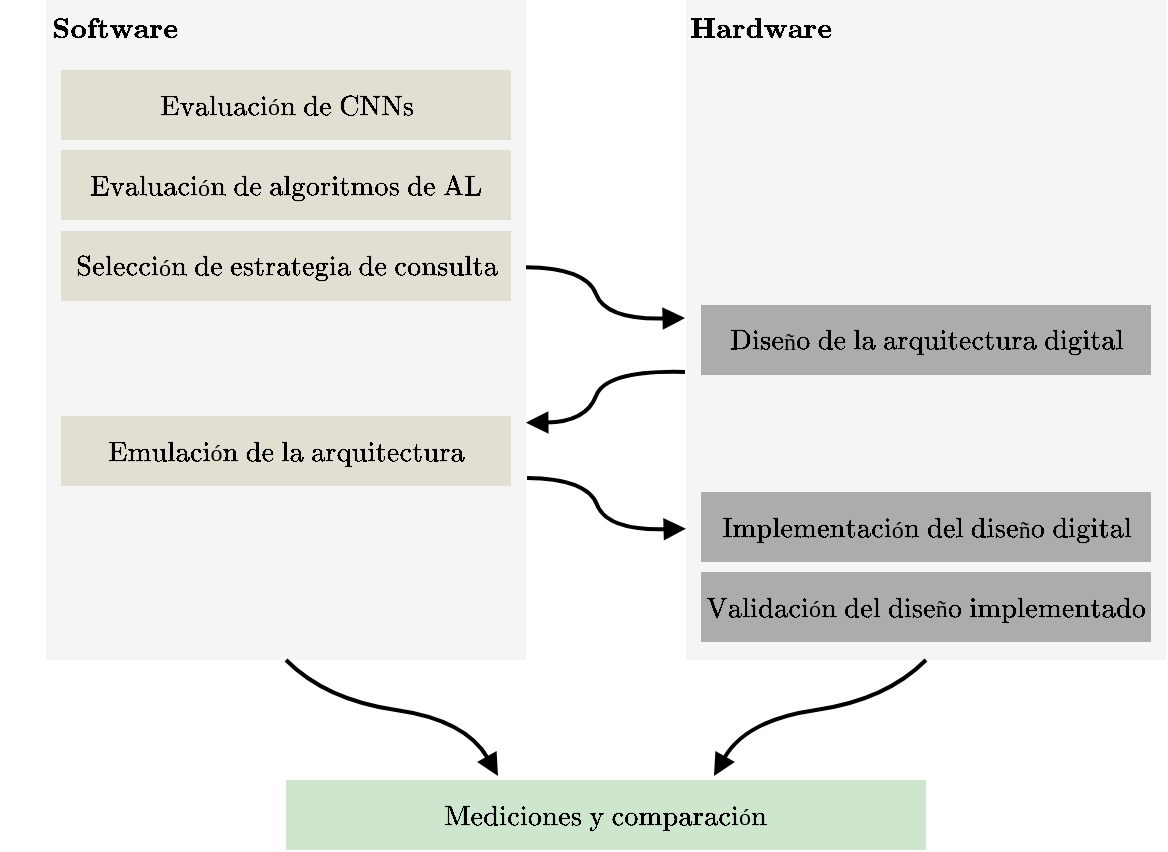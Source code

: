 <mxfile version="26.1.0">
  <diagram name="Page-1" id="1ruNsEZ9ljwXgfCkQ5Iq">
    <mxGraphModel dx="1757" dy="686" grid="1" gridSize="10" guides="1" tooltips="1" connect="1" arrows="1" fold="1" page="1" pageScale="1" pageWidth="500" pageHeight="150" math="1" shadow="0">
      <root>
        <mxCell id="0" />
        <mxCell id="1" parent="0" />
        <mxCell id="wV-b5Z4z198TBdEYeyht-2" value="" style="rounded=0;whiteSpace=wrap;html=1;fillColor=#f5f5f5;fontColor=#333333;strokeColor=none;" parent="1" vertex="1">
          <mxGeometry x="-490" y="13" width="240" height="330" as="geometry" />
        </mxCell>
        <mxCell id="wV-b5Z4z198TBdEYeyht-3" value="" style="rounded=0;whiteSpace=wrap;html=1;fillColor=#f5f5f5;fontColor=#333333;strokeColor=none;" parent="1" vertex="1">
          <mxGeometry x="-170" y="13" width="240" height="330" as="geometry" />
        </mxCell>
        <mxCell id="wV-b5Z4z198TBdEYeyht-5" value="$$\text{Evaluación de CNNs}$$" style="rounded=0;whiteSpace=wrap;html=1;strokeColor=none;fillColor=#E1DFD2;" parent="1" vertex="1">
          <mxGeometry x="-482.5" y="48" width="225" height="35" as="geometry" />
        </mxCell>
        <mxCell id="wV-b5Z4z198TBdEYeyht-6" value="&lt;font face=&quot;Helvetica&quot;&gt;$$\text{Evaluación de algoritmos de AL}$$&lt;/font&gt;" style="rounded=0;whiteSpace=wrap;html=1;fillColor=#E1DFD2;strokeColor=none;" parent="1" vertex="1">
          <mxGeometry x="-482.5" y="88" width="225" height="35" as="geometry" />
        </mxCell>
        <mxCell id="wV-b5Z4z198TBdEYeyht-7" value="&lt;font face=&quot;Helvetica&quot;&gt;$$\text{Selección de estrategia de consulta}$$&lt;/font&gt;" style="rounded=0;whiteSpace=wrap;html=1;fillColor=#E1DFD2;strokeColor=none;" parent="1" vertex="1">
          <mxGeometry x="-482.5" y="128.5" width="225" height="35" as="geometry" />
        </mxCell>
        <mxCell id="wV-b5Z4z198TBdEYeyht-12" value="&lt;font face=&quot;Helvetica&quot;&gt;$$\text{Diseño de la arquitectura digital}$$&lt;/font&gt;" style="rounded=0;whiteSpace=wrap;html=1;fillColor=#ACACAC;strokeColor=none;" parent="1" vertex="1">
          <mxGeometry x="-162.5" y="165.5" width="225" height="35" as="geometry" />
        </mxCell>
        <mxCell id="wV-b5Z4z198TBdEYeyht-15" value="" style="curved=1;endArrow=block;html=1;rounded=0;strokeWidth=2;strokeColor=#000000;endFill=1;startFill=0;exitX=1.004;exitY=0.326;exitDx=0;exitDy=0;exitPerimeter=0;" parent="1" edge="1">
          <mxGeometry width="50" height="50" relative="1" as="geometry">
            <mxPoint x="-250.0" y="146.66" as="sourcePoint" />
            <mxPoint x="-170.52" y="172" as="targetPoint" />
            <Array as="points">
              <mxPoint x="-220" y="147" />
              <mxPoint x="-210" y="173" />
            </Array>
          </mxGeometry>
        </mxCell>
        <mxCell id="wV-b5Z4z198TBdEYeyht-17" value="" style="curved=1;endArrow=block;html=1;rounded=0;strokeWidth=2;strokeColor=#000000;endFill=1;startFill=0;exitX=1.004;exitY=0.326;exitDx=0;exitDy=0;exitPerimeter=0;" parent="1" edge="1">
          <mxGeometry width="50" height="50" relative="1" as="geometry">
            <mxPoint x="-170.52" y="199.0" as="sourcePoint" />
            <mxPoint x="-250.0" y="224.34" as="targetPoint" />
            <Array as="points">
              <mxPoint x="-210.0" y="198.0" />
              <mxPoint x="-220.0" y="224.0" />
            </Array>
          </mxGeometry>
        </mxCell>
        <mxCell id="wV-b5Z4z198TBdEYeyht-18" value="&lt;font face=&quot;Helvetica&quot;&gt;$$\text{Emulación de la arquitectura}$$&lt;/font&gt;" style="rounded=0;whiteSpace=wrap;html=1;fillColor=#E1DFD2;strokeColor=none;" parent="1" vertex="1">
          <mxGeometry x="-482.5" y="221" width="225" height="35" as="geometry" />
        </mxCell>
        <mxCell id="wV-b5Z4z198TBdEYeyht-19" value="" style="curved=1;endArrow=block;html=1;rounded=0;strokeWidth=2;strokeColor=#000000;endFill=1;startFill=0;exitX=1.004;exitY=0.326;exitDx=0;exitDy=0;exitPerimeter=0;" parent="1" edge="1">
          <mxGeometry width="50" height="50" relative="1" as="geometry">
            <mxPoint x="-249.48" y="252" as="sourcePoint" />
            <mxPoint x="-170" y="277.34" as="targetPoint" />
            <Array as="points">
              <mxPoint x="-219.48" y="252.34" />
              <mxPoint x="-209.48" y="278.34" />
            </Array>
          </mxGeometry>
        </mxCell>
        <mxCell id="wV-b5Z4z198TBdEYeyht-20" value="&lt;font face=&quot;Helvetica&quot;&gt;$$\text{Implementación del diseño digital}$$&lt;/font&gt;" style="rounded=0;whiteSpace=wrap;html=1;fillColor=#ACACAC;strokeColor=none;" parent="1" vertex="1">
          <mxGeometry x="-162.5" y="259" width="225" height="35" as="geometry" />
        </mxCell>
        <mxCell id="wV-b5Z4z198TBdEYeyht-21" value="$$\textbf{Software}$$" style="text;html=1;align=center;verticalAlign=middle;whiteSpace=wrap;rounded=0;" parent="1" vertex="1">
          <mxGeometry x="-490" y="13" width="70" height="30" as="geometry" />
        </mxCell>
        <mxCell id="wV-b5Z4z198TBdEYeyht-23" value="&lt;font face=&quot;Helvetica&quot;&gt;$$\text{Validación del diseño implementado}$$&lt;/font&gt;" style="rounded=0;whiteSpace=wrap;html=1;fillColor=#ACACAC;strokeColor=none;" parent="1" vertex="1">
          <mxGeometry x="-162.5" y="299" width="225" height="35" as="geometry" />
        </mxCell>
        <mxCell id="wV-b5Z4z198TBdEYeyht-24" value="&lt;font face=&quot;Helvetica&quot;&gt;$$\text{Mediciones y comparación}$$&lt;/font&gt;" style="rounded=0;whiteSpace=wrap;html=1;fillColor=#CFE6CE;strokeColor=none;" parent="1" vertex="1">
          <mxGeometry x="-370" y="403" width="320" height="35" as="geometry" />
        </mxCell>
        <mxCell id="wV-b5Z4z198TBdEYeyht-26" value="" style="curved=1;endArrow=block;html=1;rounded=0;strokeWidth=2;strokeColor=#000000;endFill=1;startFill=0;exitX=0.5;exitY=1;exitDx=0;exitDy=0;entryX=0.134;entryY=-0.068;entryDx=0;entryDy=0;entryPerimeter=0;" parent="1" source="wV-b5Z4z198TBdEYeyht-3" edge="1">
          <mxGeometry width="50" height="50" relative="1" as="geometry">
            <mxPoint x="-110.0" y="343" as="sourcePoint" />
            <mxPoint x="-156.0" y="401" as="targetPoint" />
            <Array as="points">
              <mxPoint x="-70" y="363" />
              <mxPoint x="-140" y="373" />
            </Array>
          </mxGeometry>
        </mxCell>
        <mxCell id="wV-b5Z4z198TBdEYeyht-27" value="$$\textbf{Hardware}$$" style="text;html=1;align=center;verticalAlign=middle;whiteSpace=wrap;rounded=0;" parent="1" vertex="1">
          <mxGeometry x="-170" y="13" width="75" height="30" as="geometry" />
        </mxCell>
        <mxCell id="wV-b5Z4z198TBdEYeyht-32" value="" style="curved=1;endArrow=block;html=1;rounded=0;strokeWidth=2;strokeColor=#000000;endFill=1;startFill=0;exitX=0.5;exitY=1;exitDx=0;exitDy=0;entryX=0.134;entryY=-0.068;entryDx=0;entryDy=0;entryPerimeter=0;" parent="1" edge="1">
          <mxGeometry width="50" height="50" relative="1" as="geometry">
            <mxPoint x="-370.0" y="343" as="sourcePoint" />
            <mxPoint x="-264" y="401" as="targetPoint" />
            <Array as="points">
              <mxPoint x="-350.0" y="363" />
              <mxPoint x="-280.0" y="373" />
            </Array>
          </mxGeometry>
        </mxCell>
      </root>
    </mxGraphModel>
  </diagram>
</mxfile>
